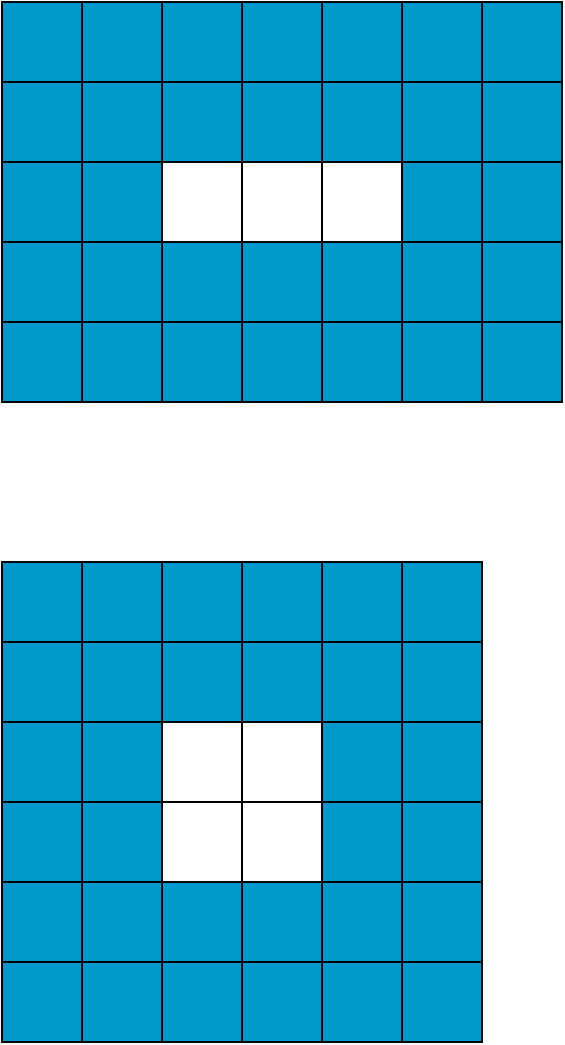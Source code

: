<mxfile version="26.2.2">
  <diagram name="Page-1" id="RPAHAUUc83rnaPYJWtgx">
    <mxGraphModel dx="859" dy="622" grid="1" gridSize="10" guides="1" tooltips="1" connect="1" arrows="1" fold="1" page="1" pageScale="1" pageWidth="980" pageHeight="690" math="0" shadow="0">
      <root>
        <mxCell id="0" />
        <mxCell id="1" parent="0" />
        <mxCell id="oMwadAGXbxI2ktU8_ka5-1" value="" style="rounded=0;whiteSpace=wrap;html=1;fillColor=#0099CC;" parent="1" vertex="1">
          <mxGeometry x="80" y="80" width="40" height="40" as="geometry" />
        </mxCell>
        <mxCell id="oMwadAGXbxI2ktU8_ka5-2" value="" style="rounded=0;whiteSpace=wrap;html=1;fillColor=#0099CC;" parent="1" vertex="1">
          <mxGeometry x="120" y="80" width="40" height="40" as="geometry" />
        </mxCell>
        <mxCell id="oMwadAGXbxI2ktU8_ka5-3" value="" style="rounded=0;whiteSpace=wrap;html=1;fillColor=#0099CC;" parent="1" vertex="1">
          <mxGeometry x="160" y="80" width="40" height="40" as="geometry" />
        </mxCell>
        <mxCell id="oMwadAGXbxI2ktU8_ka5-4" value="" style="rounded=0;whiteSpace=wrap;html=1;fillColor=#0099CC;" parent="1" vertex="1">
          <mxGeometry x="200" y="80" width="40" height="40" as="geometry" />
        </mxCell>
        <mxCell id="oMwadAGXbxI2ktU8_ka5-5" value="" style="rounded=0;whiteSpace=wrap;html=1;fillColor=#0099CC;" parent="1" vertex="1">
          <mxGeometry x="240" y="80" width="40" height="40" as="geometry" />
        </mxCell>
        <mxCell id="oMwadAGXbxI2ktU8_ka5-6" value="" style="rounded=0;whiteSpace=wrap;html=1;fillColor=#0099CC;" parent="1" vertex="1">
          <mxGeometry x="280" y="80" width="40" height="40" as="geometry" />
        </mxCell>
        <mxCell id="oMwadAGXbxI2ktU8_ka5-7" value="" style="rounded=0;whiteSpace=wrap;html=1;fillColor=#0099CC;" parent="1" vertex="1">
          <mxGeometry x="320" y="80" width="40" height="40" as="geometry" />
        </mxCell>
        <mxCell id="lD7dmMBgW5OX4fXP0UKc-1" value="" style="rounded=0;whiteSpace=wrap;html=1;fillColor=#0099CC;" vertex="1" parent="1">
          <mxGeometry x="80" y="120" width="40" height="40" as="geometry" />
        </mxCell>
        <mxCell id="lD7dmMBgW5OX4fXP0UKc-2" value="" style="rounded=0;whiteSpace=wrap;html=1;fillColor=#0099CC;" vertex="1" parent="1">
          <mxGeometry x="120" y="120" width="40" height="40" as="geometry" />
        </mxCell>
        <mxCell id="lD7dmMBgW5OX4fXP0UKc-3" value="" style="rounded=0;whiteSpace=wrap;html=1;fillColor=#0099CC;" vertex="1" parent="1">
          <mxGeometry x="160" y="120" width="40" height="40" as="geometry" />
        </mxCell>
        <mxCell id="lD7dmMBgW5OX4fXP0UKc-4" value="" style="rounded=0;whiteSpace=wrap;html=1;fillColor=#0099CC;" vertex="1" parent="1">
          <mxGeometry x="200" y="120" width="40" height="40" as="geometry" />
        </mxCell>
        <mxCell id="lD7dmMBgW5OX4fXP0UKc-5" value="" style="rounded=0;whiteSpace=wrap;html=1;fillColor=#0099CC;" vertex="1" parent="1">
          <mxGeometry x="240" y="120" width="40" height="40" as="geometry" />
        </mxCell>
        <mxCell id="lD7dmMBgW5OX4fXP0UKc-6" value="" style="rounded=0;whiteSpace=wrap;html=1;fillColor=#0099CC;" vertex="1" parent="1">
          <mxGeometry x="280" y="120" width="40" height="40" as="geometry" />
        </mxCell>
        <mxCell id="lD7dmMBgW5OX4fXP0UKc-7" value="" style="rounded=0;whiteSpace=wrap;html=1;fillColor=#0099CC;" vertex="1" parent="1">
          <mxGeometry x="320" y="120" width="40" height="40" as="geometry" />
        </mxCell>
        <mxCell id="lD7dmMBgW5OX4fXP0UKc-8" value="" style="rounded=0;whiteSpace=wrap;html=1;fillColor=#0099CC;" vertex="1" parent="1">
          <mxGeometry x="80" y="160" width="40" height="40" as="geometry" />
        </mxCell>
        <mxCell id="lD7dmMBgW5OX4fXP0UKc-9" value="" style="rounded=0;whiteSpace=wrap;html=1;fillColor=#0099CC;" vertex="1" parent="1">
          <mxGeometry x="120" y="160" width="40" height="40" as="geometry" />
        </mxCell>
        <mxCell id="lD7dmMBgW5OX4fXP0UKc-10" value="" style="rounded=0;whiteSpace=wrap;html=1;fillColor=none;" vertex="1" parent="1">
          <mxGeometry x="160" y="160" width="40" height="40" as="geometry" />
        </mxCell>
        <mxCell id="lD7dmMBgW5OX4fXP0UKc-11" value="" style="rounded=0;whiteSpace=wrap;html=1;fillColor=none;" vertex="1" parent="1">
          <mxGeometry x="200" y="160" width="40" height="40" as="geometry" />
        </mxCell>
        <mxCell id="lD7dmMBgW5OX4fXP0UKc-12" value="" style="rounded=0;whiteSpace=wrap;html=1;fillColor=none;" vertex="1" parent="1">
          <mxGeometry x="240" y="160" width="40" height="40" as="geometry" />
        </mxCell>
        <mxCell id="lD7dmMBgW5OX4fXP0UKc-13" value="" style="rounded=0;whiteSpace=wrap;html=1;fillColor=#0099CC;" vertex="1" parent="1">
          <mxGeometry x="280" y="160" width="40" height="40" as="geometry" />
        </mxCell>
        <mxCell id="lD7dmMBgW5OX4fXP0UKc-14" value="" style="rounded=0;whiteSpace=wrap;html=1;fillColor=#0099CC;" vertex="1" parent="1">
          <mxGeometry x="320" y="160" width="40" height="40" as="geometry" />
        </mxCell>
        <mxCell id="lD7dmMBgW5OX4fXP0UKc-15" value="" style="rounded=0;whiteSpace=wrap;html=1;fillColor=#0099CC;" vertex="1" parent="1">
          <mxGeometry x="80" y="200" width="40" height="40" as="geometry" />
        </mxCell>
        <mxCell id="lD7dmMBgW5OX4fXP0UKc-16" value="" style="rounded=0;whiteSpace=wrap;html=1;fillColor=#0099CC;" vertex="1" parent="1">
          <mxGeometry x="120" y="200" width="40" height="40" as="geometry" />
        </mxCell>
        <mxCell id="lD7dmMBgW5OX4fXP0UKc-17" value="" style="rounded=0;whiteSpace=wrap;html=1;fillColor=#0099CC;" vertex="1" parent="1">
          <mxGeometry x="160" y="200" width="40" height="40" as="geometry" />
        </mxCell>
        <mxCell id="lD7dmMBgW5OX4fXP0UKc-18" value="" style="rounded=0;whiteSpace=wrap;html=1;fillColor=#0099CC;" vertex="1" parent="1">
          <mxGeometry x="200" y="200" width="40" height="40" as="geometry" />
        </mxCell>
        <mxCell id="lD7dmMBgW5OX4fXP0UKc-19" value="" style="rounded=0;whiteSpace=wrap;html=1;fillColor=#0099CC;" vertex="1" parent="1">
          <mxGeometry x="240" y="200" width="40" height="40" as="geometry" />
        </mxCell>
        <mxCell id="lD7dmMBgW5OX4fXP0UKc-20" value="" style="rounded=0;whiteSpace=wrap;html=1;fillColor=#0099CC;" vertex="1" parent="1">
          <mxGeometry x="280" y="200" width="40" height="40" as="geometry" />
        </mxCell>
        <mxCell id="lD7dmMBgW5OX4fXP0UKc-21" value="" style="rounded=0;whiteSpace=wrap;html=1;fillColor=#0099CC;" vertex="1" parent="1">
          <mxGeometry x="320" y="200" width="40" height="40" as="geometry" />
        </mxCell>
        <mxCell id="lD7dmMBgW5OX4fXP0UKc-22" value="" style="rounded=0;whiteSpace=wrap;html=1;fillColor=#0099CC;" vertex="1" parent="1">
          <mxGeometry x="80" y="240" width="40" height="40" as="geometry" />
        </mxCell>
        <mxCell id="lD7dmMBgW5OX4fXP0UKc-23" value="" style="rounded=0;whiteSpace=wrap;html=1;fillColor=#0099CC;" vertex="1" parent="1">
          <mxGeometry x="120" y="240" width="40" height="40" as="geometry" />
        </mxCell>
        <mxCell id="lD7dmMBgW5OX4fXP0UKc-24" value="" style="rounded=0;whiteSpace=wrap;html=1;fillColor=#0099CC;" vertex="1" parent="1">
          <mxGeometry x="160" y="240" width="40" height="40" as="geometry" />
        </mxCell>
        <mxCell id="lD7dmMBgW5OX4fXP0UKc-25" value="" style="rounded=0;whiteSpace=wrap;html=1;fillColor=#0099CC;" vertex="1" parent="1">
          <mxGeometry x="200" y="240" width="40" height="40" as="geometry" />
        </mxCell>
        <mxCell id="lD7dmMBgW5OX4fXP0UKc-26" value="" style="rounded=0;whiteSpace=wrap;html=1;fillColor=#0099CC;" vertex="1" parent="1">
          <mxGeometry x="240" y="240" width="40" height="40" as="geometry" />
        </mxCell>
        <mxCell id="lD7dmMBgW5OX4fXP0UKc-27" value="" style="rounded=0;whiteSpace=wrap;html=1;fillColor=#0099CC;" vertex="1" parent="1">
          <mxGeometry x="280" y="240" width="40" height="40" as="geometry" />
        </mxCell>
        <mxCell id="lD7dmMBgW5OX4fXP0UKc-28" value="" style="rounded=0;whiteSpace=wrap;html=1;fillColor=#0099CC;" vertex="1" parent="1">
          <mxGeometry x="320" y="240" width="40" height="40" as="geometry" />
        </mxCell>
        <mxCell id="lD7dmMBgW5OX4fXP0UKc-29" value="" style="rounded=0;whiteSpace=wrap;html=1;fillColor=#0099CC;" vertex="1" parent="1">
          <mxGeometry x="80" y="360" width="40" height="40" as="geometry" />
        </mxCell>
        <mxCell id="lD7dmMBgW5OX4fXP0UKc-30" value="" style="rounded=0;whiteSpace=wrap;html=1;fillColor=#0099CC;" vertex="1" parent="1">
          <mxGeometry x="120" y="360" width="40" height="40" as="geometry" />
        </mxCell>
        <mxCell id="lD7dmMBgW5OX4fXP0UKc-31" value="" style="rounded=0;whiteSpace=wrap;html=1;fillColor=#0099CC;" vertex="1" parent="1">
          <mxGeometry x="160" y="360" width="40" height="40" as="geometry" />
        </mxCell>
        <mxCell id="lD7dmMBgW5OX4fXP0UKc-32" value="" style="rounded=0;whiteSpace=wrap;html=1;fillColor=#0099CC;" vertex="1" parent="1">
          <mxGeometry x="200" y="360" width="40" height="40" as="geometry" />
        </mxCell>
        <mxCell id="lD7dmMBgW5OX4fXP0UKc-33" value="" style="rounded=0;whiteSpace=wrap;html=1;fillColor=#0099CC;" vertex="1" parent="1">
          <mxGeometry x="240" y="360" width="40" height="40" as="geometry" />
        </mxCell>
        <mxCell id="lD7dmMBgW5OX4fXP0UKc-34" value="" style="rounded=0;whiteSpace=wrap;html=1;fillColor=#0099CC;" vertex="1" parent="1">
          <mxGeometry x="280" y="360" width="40" height="40" as="geometry" />
        </mxCell>
        <mxCell id="lD7dmMBgW5OX4fXP0UKc-36" value="" style="rounded=0;whiteSpace=wrap;html=1;fillColor=#0099CC;" vertex="1" parent="1">
          <mxGeometry x="80" y="400" width="40" height="40" as="geometry" />
        </mxCell>
        <mxCell id="lD7dmMBgW5OX4fXP0UKc-37" value="" style="rounded=0;whiteSpace=wrap;html=1;fillColor=#0099CC;" vertex="1" parent="1">
          <mxGeometry x="120" y="400" width="40" height="40" as="geometry" />
        </mxCell>
        <mxCell id="lD7dmMBgW5OX4fXP0UKc-38" value="" style="rounded=0;whiteSpace=wrap;html=1;fillColor=#0099CC;" vertex="1" parent="1">
          <mxGeometry x="160" y="400" width="40" height="40" as="geometry" />
        </mxCell>
        <mxCell id="lD7dmMBgW5OX4fXP0UKc-39" value="" style="rounded=0;whiteSpace=wrap;html=1;fillColor=#0099CC;" vertex="1" parent="1">
          <mxGeometry x="200" y="400" width="40" height="40" as="geometry" />
        </mxCell>
        <mxCell id="lD7dmMBgW5OX4fXP0UKc-40" value="" style="rounded=0;whiteSpace=wrap;html=1;fillColor=#0099CC;" vertex="1" parent="1">
          <mxGeometry x="240" y="400" width="40" height="40" as="geometry" />
        </mxCell>
        <mxCell id="lD7dmMBgW5OX4fXP0UKc-41" value="" style="rounded=0;whiteSpace=wrap;html=1;fillColor=#0099CC;" vertex="1" parent="1">
          <mxGeometry x="280" y="400" width="40" height="40" as="geometry" />
        </mxCell>
        <mxCell id="lD7dmMBgW5OX4fXP0UKc-43" value="" style="rounded=0;whiteSpace=wrap;html=1;fillColor=#0099CC;" vertex="1" parent="1">
          <mxGeometry x="80" y="440" width="40" height="40" as="geometry" />
        </mxCell>
        <mxCell id="lD7dmMBgW5OX4fXP0UKc-44" value="" style="rounded=0;whiteSpace=wrap;html=1;fillColor=#0099CC;" vertex="1" parent="1">
          <mxGeometry x="120" y="440" width="40" height="40" as="geometry" />
        </mxCell>
        <mxCell id="lD7dmMBgW5OX4fXP0UKc-45" value="" style="rounded=0;whiteSpace=wrap;html=1;fillColor=none;" vertex="1" parent="1">
          <mxGeometry x="160" y="440" width="40" height="40" as="geometry" />
        </mxCell>
        <mxCell id="lD7dmMBgW5OX4fXP0UKc-46" value="" style="rounded=0;whiteSpace=wrap;html=1;fillColor=none;" vertex="1" parent="1">
          <mxGeometry x="200" y="440" width="40" height="40" as="geometry" />
        </mxCell>
        <mxCell id="lD7dmMBgW5OX4fXP0UKc-47" value="" style="rounded=0;whiteSpace=wrap;html=1;fillColor=#0099CC;" vertex="1" parent="1">
          <mxGeometry x="240" y="440" width="40" height="40" as="geometry" />
        </mxCell>
        <mxCell id="lD7dmMBgW5OX4fXP0UKc-48" value="" style="rounded=0;whiteSpace=wrap;html=1;fillColor=#0099CC;" vertex="1" parent="1">
          <mxGeometry x="280" y="440" width="40" height="40" as="geometry" />
        </mxCell>
        <mxCell id="lD7dmMBgW5OX4fXP0UKc-50" value="" style="rounded=0;whiteSpace=wrap;html=1;fillColor=#0099CC;" vertex="1" parent="1">
          <mxGeometry x="80" y="480" width="40" height="40" as="geometry" />
        </mxCell>
        <mxCell id="lD7dmMBgW5OX4fXP0UKc-51" value="" style="rounded=0;whiteSpace=wrap;html=1;fillColor=#0099CC;" vertex="1" parent="1">
          <mxGeometry x="120" y="480" width="40" height="40" as="geometry" />
        </mxCell>
        <mxCell id="lD7dmMBgW5OX4fXP0UKc-52" value="" style="rounded=0;whiteSpace=wrap;html=1;fillColor=none;" vertex="1" parent="1">
          <mxGeometry x="160" y="480" width="40" height="40" as="geometry" />
        </mxCell>
        <mxCell id="lD7dmMBgW5OX4fXP0UKc-53" value="" style="rounded=0;whiteSpace=wrap;html=1;fillColor=none;" vertex="1" parent="1">
          <mxGeometry x="200" y="480" width="40" height="40" as="geometry" />
        </mxCell>
        <mxCell id="lD7dmMBgW5OX4fXP0UKc-54" value="" style="rounded=0;whiteSpace=wrap;html=1;fillColor=#0099CC;" vertex="1" parent="1">
          <mxGeometry x="240" y="480" width="40" height="40" as="geometry" />
        </mxCell>
        <mxCell id="lD7dmMBgW5OX4fXP0UKc-55" value="" style="rounded=0;whiteSpace=wrap;html=1;fillColor=#0099CC;" vertex="1" parent="1">
          <mxGeometry x="280" y="480" width="40" height="40" as="geometry" />
        </mxCell>
        <mxCell id="lD7dmMBgW5OX4fXP0UKc-57" value="" style="rounded=0;whiteSpace=wrap;html=1;fillColor=#0099CC;" vertex="1" parent="1">
          <mxGeometry x="80" y="520" width="40" height="40" as="geometry" />
        </mxCell>
        <mxCell id="lD7dmMBgW5OX4fXP0UKc-58" value="" style="rounded=0;whiteSpace=wrap;html=1;fillColor=#0099CC;" vertex="1" parent="1">
          <mxGeometry x="120" y="520" width="40" height="40" as="geometry" />
        </mxCell>
        <mxCell id="lD7dmMBgW5OX4fXP0UKc-59" value="" style="rounded=0;whiteSpace=wrap;html=1;fillColor=#0099CC;" vertex="1" parent="1">
          <mxGeometry x="160" y="520" width="40" height="40" as="geometry" />
        </mxCell>
        <mxCell id="lD7dmMBgW5OX4fXP0UKc-60" value="" style="rounded=0;whiteSpace=wrap;html=1;fillColor=#0099CC;" vertex="1" parent="1">
          <mxGeometry x="200" y="520" width="40" height="40" as="geometry" />
        </mxCell>
        <mxCell id="lD7dmMBgW5OX4fXP0UKc-61" value="" style="rounded=0;whiteSpace=wrap;html=1;fillColor=#0099CC;" vertex="1" parent="1">
          <mxGeometry x="240" y="520" width="40" height="40" as="geometry" />
        </mxCell>
        <mxCell id="lD7dmMBgW5OX4fXP0UKc-62" value="" style="rounded=0;whiteSpace=wrap;html=1;fillColor=#0099CC;" vertex="1" parent="1">
          <mxGeometry x="280" y="520" width="40" height="40" as="geometry" />
        </mxCell>
        <mxCell id="lD7dmMBgW5OX4fXP0UKc-64" value="" style="rounded=0;whiteSpace=wrap;html=1;fillColor=#0099CC;" vertex="1" parent="1">
          <mxGeometry x="80" y="560" width="40" height="40" as="geometry" />
        </mxCell>
        <mxCell id="lD7dmMBgW5OX4fXP0UKc-65" value="" style="rounded=0;whiteSpace=wrap;html=1;fillColor=#0099CC;" vertex="1" parent="1">
          <mxGeometry x="120" y="560" width="40" height="40" as="geometry" />
        </mxCell>
        <mxCell id="lD7dmMBgW5OX4fXP0UKc-66" value="" style="rounded=0;whiteSpace=wrap;html=1;fillColor=#0099CC;" vertex="1" parent="1">
          <mxGeometry x="160" y="560" width="40" height="40" as="geometry" />
        </mxCell>
        <mxCell id="lD7dmMBgW5OX4fXP0UKc-67" value="" style="rounded=0;whiteSpace=wrap;html=1;fillColor=#0099CC;" vertex="1" parent="1">
          <mxGeometry x="200" y="560" width="40" height="40" as="geometry" />
        </mxCell>
        <mxCell id="lD7dmMBgW5OX4fXP0UKc-68" value="" style="rounded=0;whiteSpace=wrap;html=1;fillColor=#0099CC;" vertex="1" parent="1">
          <mxGeometry x="240" y="560" width="40" height="40" as="geometry" />
        </mxCell>
        <mxCell id="lD7dmMBgW5OX4fXP0UKc-69" value="" style="rounded=0;whiteSpace=wrap;html=1;fillColor=#0099CC;" vertex="1" parent="1">
          <mxGeometry x="280" y="560" width="40" height="40" as="geometry" />
        </mxCell>
      </root>
    </mxGraphModel>
  </diagram>
</mxfile>
